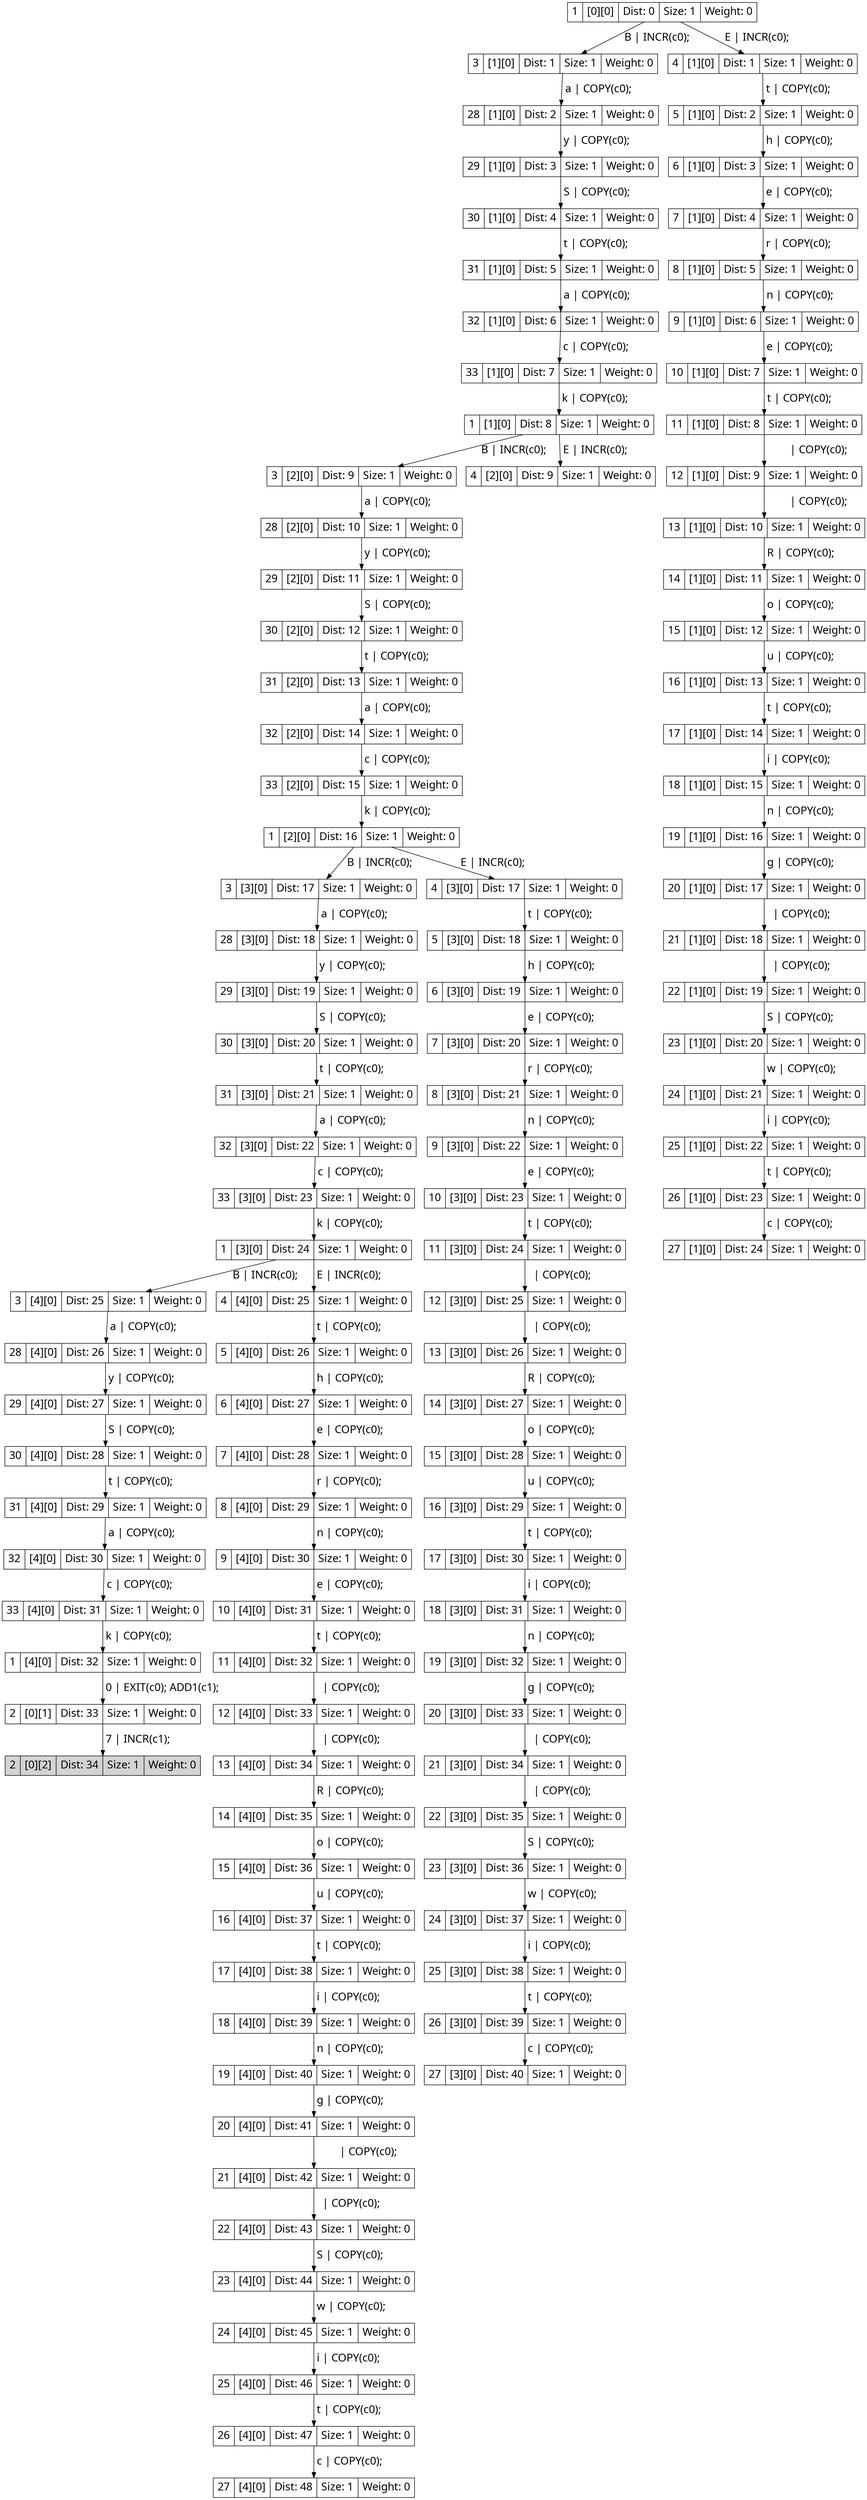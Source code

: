 digraph g{
node[shape=record fontname=Calibri fontsize = 20]
edge[fontname = Calibri fontsize = 20]
0->1[label=" B | INCR(c0); "]
0[label="1 | [0][0] | Dist: 0 | Size: 1 | Weight: 0"]
1[label="3 | [1][0] | Dist: 1 | Size: 1 | Weight: 0"]
0->2[label=" E | INCR(c0); "]
0[label="1 | [0][0] | Dist: 0 | Size: 1 | Weight: 0"]
2[label="4 | [1][0] | Dist: 1 | Size: 1 | Weight: 0"]
1->3[label=" a | COPY(c0); "]
1[label="3 | [1][0] | Dist: 1 | Size: 1 | Weight: 0"]
3[label="28 | [1][0] | Dist: 2 | Size: 1 | Weight: 0"]
3->4[label=" y | COPY(c0); "]
3[label="28 | [1][0] | Dist: 2 | Size: 1 | Weight: 0"]
4[label="29 | [1][0] | Dist: 3 | Size: 1 | Weight: 0"]
4->5[label=" S | COPY(c0); "]
4[label="29 | [1][0] | Dist: 3 | Size: 1 | Weight: 0"]
5[label="30 | [1][0] | Dist: 4 | Size: 1 | Weight: 0"]
5->6[label=" t | COPY(c0); "]
5[label="30 | [1][0] | Dist: 4 | Size: 1 | Weight: 0"]
6[label="31 | [1][0] | Dist: 5 | Size: 1 | Weight: 0"]
6->7[label=" a | COPY(c0); "]
6[label="31 | [1][0] | Dist: 5 | Size: 1 | Weight: 0"]
7[label="32 | [1][0] | Dist: 6 | Size: 1 | Weight: 0"]
7->8[label=" c | COPY(c0); "]
7[label="32 | [1][0] | Dist: 6 | Size: 1 | Weight: 0"]
8[label="33 | [1][0] | Dist: 7 | Size: 1 | Weight: 0"]
8->9[label=" k | COPY(c0); "]
8[label="33 | [1][0] | Dist: 7 | Size: 1 | Weight: 0"]
9[label="1 | [1][0] | Dist: 8 | Size: 1 | Weight: 0"]
9->10[label=" B | INCR(c0); "]
9[label="1 | [1][0] | Dist: 8 | Size: 1 | Weight: 0"]
10[label="3 | [2][0] | Dist: 9 | Size: 1 | Weight: 0"]
9->11[label=" E | INCR(c0); "]
9[label="1 | [1][0] | Dist: 8 | Size: 1 | Weight: 0"]
11[label="4 | [2][0] | Dist: 9 | Size: 1 | Weight: 0"]
10->12[label=" a | COPY(c0); "]
10[label="3 | [2][0] | Dist: 9 | Size: 1 | Weight: 0"]
12[label="28 | [2][0] | Dist: 10 | Size: 1 | Weight: 0"]
12->13[label=" y | COPY(c0); "]
12[label="28 | [2][0] | Dist: 10 | Size: 1 | Weight: 0"]
13[label="29 | [2][0] | Dist: 11 | Size: 1 | Weight: 0"]
13->14[label=" S | COPY(c0); "]
13[label="29 | [2][0] | Dist: 11 | Size: 1 | Weight: 0"]
14[label="30 | [2][0] | Dist: 12 | Size: 1 | Weight: 0"]
14->15[label=" t | COPY(c0); "]
14[label="30 | [2][0] | Dist: 12 | Size: 1 | Weight: 0"]
15[label="31 | [2][0] | Dist: 13 | Size: 1 | Weight: 0"]
15->16[label=" a | COPY(c0); "]
15[label="31 | [2][0] | Dist: 13 | Size: 1 | Weight: 0"]
16[label="32 | [2][0] | Dist: 14 | Size: 1 | Weight: 0"]
16->17[label=" c | COPY(c0); "]
16[label="32 | [2][0] | Dist: 14 | Size: 1 | Weight: 0"]
17[label="33 | [2][0] | Dist: 15 | Size: 1 | Weight: 0"]
17->18[label=" k | COPY(c0); "]
17[label="33 | [2][0] | Dist: 15 | Size: 1 | Weight: 0"]
18[label="1 | [2][0] | Dist: 16 | Size: 1 | Weight: 0"]
18->19[label=" B | INCR(c0); "]
18[label="1 | [2][0] | Dist: 16 | Size: 1 | Weight: 0"]
19[label="3 | [3][0] | Dist: 17 | Size: 1 | Weight: 0"]
18->20[label=" E | INCR(c0); "]
18[label="1 | [2][0] | Dist: 16 | Size: 1 | Weight: 0"]
20[label="4 | [3][0] | Dist: 17 | Size: 1 | Weight: 0"]
19->21[label=" a | COPY(c0); "]
19[label="3 | [3][0] | Dist: 17 | Size: 1 | Weight: 0"]
21[label="28 | [3][0] | Dist: 18 | Size: 1 | Weight: 0"]
21->22[label=" y | COPY(c0); "]
21[label="28 | [3][0] | Dist: 18 | Size: 1 | Weight: 0"]
22[label="29 | [3][0] | Dist: 19 | Size: 1 | Weight: 0"]
22->23[label=" S | COPY(c0); "]
22[label="29 | [3][0] | Dist: 19 | Size: 1 | Weight: 0"]
23[label="30 | [3][0] | Dist: 20 | Size: 1 | Weight: 0"]
23->24[label=" t | COPY(c0); "]
23[label="30 | [3][0] | Dist: 20 | Size: 1 | Weight: 0"]
24[label="31 | [3][0] | Dist: 21 | Size: 1 | Weight: 0"]
24->25[label=" a | COPY(c0); "]
24[label="31 | [3][0] | Dist: 21 | Size: 1 | Weight: 0"]
25[label="32 | [3][0] | Dist: 22 | Size: 1 | Weight: 0"]
25->26[label=" c | COPY(c0); "]
25[label="32 | [3][0] | Dist: 22 | Size: 1 | Weight: 0"]
26[label="33 | [3][0] | Dist: 23 | Size: 1 | Weight: 0"]
26->27[label=" k | COPY(c0); "]
26[label="33 | [3][0] | Dist: 23 | Size: 1 | Weight: 0"]
27[label="1 | [3][0] | Dist: 24 | Size: 1 | Weight: 0"]
27->28[label=" B | INCR(c0); "]
27[label="1 | [3][0] | Dist: 24 | Size: 1 | Weight: 0"]
28[label="3 | [4][0] | Dist: 25 | Size: 1 | Weight: 0"]
27->29[label=" E | INCR(c0); "]
27[label="1 | [3][0] | Dist: 24 | Size: 1 | Weight: 0"]
29[label="4 | [4][0] | Dist: 25 | Size: 1 | Weight: 0"]
28->30[label=" a | COPY(c0); "]
28[label="3 | [4][0] | Dist: 25 | Size: 1 | Weight: 0"]
30[label="28 | [4][0] | Dist: 26 | Size: 1 | Weight: 0"]
30->31[label=" y | COPY(c0); "]
30[label="28 | [4][0] | Dist: 26 | Size: 1 | Weight: 0"]
31[label="29 | [4][0] | Dist: 27 | Size: 1 | Weight: 0"]
31->32[label=" S | COPY(c0); "]
31[label="29 | [4][0] | Dist: 27 | Size: 1 | Weight: 0"]
32[label="30 | [4][0] | Dist: 28 | Size: 1 | Weight: 0"]
32->33[label=" t | COPY(c0); "]
32[label="30 | [4][0] | Dist: 28 | Size: 1 | Weight: 0"]
33[label="31 | [4][0] | Dist: 29 | Size: 1 | Weight: 0"]
33->34[label=" a | COPY(c0); "]
33[label="31 | [4][0] | Dist: 29 | Size: 1 | Weight: 0"]
34[label="32 | [4][0] | Dist: 30 | Size: 1 | Weight: 0"]
34->35[label=" c | COPY(c0); "]
34[label="32 | [4][0] | Dist: 30 | Size: 1 | Weight: 0"]
35[label="33 | [4][0] | Dist: 31 | Size: 1 | Weight: 0"]
35->36[label=" k | COPY(c0); "]
35[label="33 | [4][0] | Dist: 31 | Size: 1 | Weight: 0"]
36[label="1 | [4][0] | Dist: 32 | Size: 1 | Weight: 0"]
36->37[label=" 0 | EXIT(c0); ADD1(c1); "]
36[label="1 | [4][0] | Dist: 32 | Size: 1 | Weight: 0"]
37[label="2 | [0][1] | Dist: 33 | Size: 1 | Weight: 0"]
37->38[label=" 7 | INCR(c1); "]
37[label="2 | [0][1] | Dist: 33 | Size: 1 | Weight: 0"]
38[label="2 | [0][2] | Dist: 34 | Size: 1 | Weight: 0"]
38[fillcolor = lightgrey, style=filled]
2->39[label=" t | COPY(c0); "]
2[label="4 | [1][0] | Dist: 1 | Size: 1 | Weight: 0"]
39[label="5 | [1][0] | Dist: 2 | Size: 1 | Weight: 0"]
39->40[label=" h | COPY(c0); "]
39[label="5 | [1][0] | Dist: 2 | Size: 1 | Weight: 0"]
40[label="6 | [1][0] | Dist: 3 | Size: 1 | Weight: 0"]
40->41[label=" e | COPY(c0); "]
40[label="6 | [1][0] | Dist: 3 | Size: 1 | Weight: 0"]
41[label="7 | [1][0] | Dist: 4 | Size: 1 | Weight: 0"]
41->42[label=" r | COPY(c0); "]
41[label="7 | [1][0] | Dist: 4 | Size: 1 | Weight: 0"]
42[label="8 | [1][0] | Dist: 5 | Size: 1 | Weight: 0"]
42->43[label=" n | COPY(c0); "]
42[label="8 | [1][0] | Dist: 5 | Size: 1 | Weight: 0"]
43[label="9 | [1][0] | Dist: 6 | Size: 1 | Weight: 0"]
43->44[label=" e | COPY(c0); "]
43[label="9 | [1][0] | Dist: 6 | Size: 1 | Weight: 0"]
44[label="10 | [1][0] | Dist: 7 | Size: 1 | Weight: 0"]
44->45[label=" t | COPY(c0); "]
44[label="10 | [1][0] | Dist: 7 | Size: 1 | Weight: 0"]
45[label="11 | [1][0] | Dist: 8 | Size: 1 | Weight: 0"]
45->46[label=" 	 | COPY(c0); "]
45[label="11 | [1][0] | Dist: 8 | Size: 1 | Weight: 0"]
46[label="12 | [1][0] | Dist: 9 | Size: 1 | Weight: 0"]
46->47[label=" 	 | COPY(c0); "]
46[label="12 | [1][0] | Dist: 9 | Size: 1 | Weight: 0"]
47[label="13 | [1][0] | Dist: 10 | Size: 1 | Weight: 0"]
47->48[label=" R | COPY(c0); "]
47[label="13 | [1][0] | Dist: 10 | Size: 1 | Weight: 0"]
48[label="14 | [1][0] | Dist: 11 | Size: 1 | Weight: 0"]
48->49[label=" o | COPY(c0); "]
48[label="14 | [1][0] | Dist: 11 | Size: 1 | Weight: 0"]
49[label="15 | [1][0] | Dist: 12 | Size: 1 | Weight: 0"]
49->50[label=" u | COPY(c0); "]
49[label="15 | [1][0] | Dist: 12 | Size: 1 | Weight: 0"]
50[label="16 | [1][0] | Dist: 13 | Size: 1 | Weight: 0"]
50->51[label=" t | COPY(c0); "]
50[label="16 | [1][0] | Dist: 13 | Size: 1 | Weight: 0"]
51[label="17 | [1][0] | Dist: 14 | Size: 1 | Weight: 0"]
51->52[label=" i | COPY(c0); "]
51[label="17 | [1][0] | Dist: 14 | Size: 1 | Weight: 0"]
52[label="18 | [1][0] | Dist: 15 | Size: 1 | Weight: 0"]
52->53[label=" n | COPY(c0); "]
52[label="18 | [1][0] | Dist: 15 | Size: 1 | Weight: 0"]
53[label="19 | [1][0] | Dist: 16 | Size: 1 | Weight: 0"]
53->54[label=" g | COPY(c0); "]
53[label="19 | [1][0] | Dist: 16 | Size: 1 | Weight: 0"]
54[label="20 | [1][0] | Dist: 17 | Size: 1 | Weight: 0"]
54->55[label="   | COPY(c0); "]
54[label="20 | [1][0] | Dist: 17 | Size: 1 | Weight: 0"]
55[label="21 | [1][0] | Dist: 18 | Size: 1 | Weight: 0"]
55->56[label="   | COPY(c0); "]
55[label="21 | [1][0] | Dist: 18 | Size: 1 | Weight: 0"]
56[label="22 | [1][0] | Dist: 19 | Size: 1 | Weight: 0"]
56->57[label=" S | COPY(c0); "]
56[label="22 | [1][0] | Dist: 19 | Size: 1 | Weight: 0"]
57[label="23 | [1][0] | Dist: 20 | Size: 1 | Weight: 0"]
57->58[label=" w | COPY(c0); "]
57[label="23 | [1][0] | Dist: 20 | Size: 1 | Weight: 0"]
58[label="24 | [1][0] | Dist: 21 | Size: 1 | Weight: 0"]
58->59[label=" i | COPY(c0); "]
58[label="24 | [1][0] | Dist: 21 | Size: 1 | Weight: 0"]
59[label="25 | [1][0] | Dist: 22 | Size: 1 | Weight: 0"]
59->60[label=" t | COPY(c0); "]
59[label="25 | [1][0] | Dist: 22 | Size: 1 | Weight: 0"]
60[label="26 | [1][0] | Dist: 23 | Size: 1 | Weight: 0"]
60->61[label=" c | COPY(c0); "]
60[label="26 | [1][0] | Dist: 23 | Size: 1 | Weight: 0"]
61[label="27 | [1][0] | Dist: 24 | Size: 1 | Weight: 0"]
20->62[label=" t | COPY(c0); "]
20[label="4 | [3][0] | Dist: 17 | Size: 1 | Weight: 0"]
62[label="5 | [3][0] | Dist: 18 | Size: 1 | Weight: 0"]
62->63[label=" h | COPY(c0); "]
62[label="5 | [3][0] | Dist: 18 | Size: 1 | Weight: 0"]
63[label="6 | [3][0] | Dist: 19 | Size: 1 | Weight: 0"]
63->64[label=" e | COPY(c0); "]
63[label="6 | [3][0] | Dist: 19 | Size: 1 | Weight: 0"]
64[label="7 | [3][0] | Dist: 20 | Size: 1 | Weight: 0"]
64->65[label=" r | COPY(c0); "]
64[label="7 | [3][0] | Dist: 20 | Size: 1 | Weight: 0"]
65[label="8 | [3][0] | Dist: 21 | Size: 1 | Weight: 0"]
65->66[label=" n | COPY(c0); "]
65[label="8 | [3][0] | Dist: 21 | Size: 1 | Weight: 0"]
66[label="9 | [3][0] | Dist: 22 | Size: 1 | Weight: 0"]
66->67[label=" e | COPY(c0); "]
66[label="9 | [3][0] | Dist: 22 | Size: 1 | Weight: 0"]
67[label="10 | [3][0] | Dist: 23 | Size: 1 | Weight: 0"]
67->68[label=" t | COPY(c0); "]
67[label="10 | [3][0] | Dist: 23 | Size: 1 | Weight: 0"]
68[label="11 | [3][0] | Dist: 24 | Size: 1 | Weight: 0"]
68->69[label="   | COPY(c0); "]
68[label="11 | [3][0] | Dist: 24 | Size: 1 | Weight: 0"]
69[label="12 | [3][0] | Dist: 25 | Size: 1 | Weight: 0"]
69->70[label="   | COPY(c0); "]
69[label="12 | [3][0] | Dist: 25 | Size: 1 | Weight: 0"]
70[label="13 | [3][0] | Dist: 26 | Size: 1 | Weight: 0"]
70->71[label=" R | COPY(c0); "]
70[label="13 | [3][0] | Dist: 26 | Size: 1 | Weight: 0"]
71[label="14 | [3][0] | Dist: 27 | Size: 1 | Weight: 0"]
71->72[label=" o | COPY(c0); "]
71[label="14 | [3][0] | Dist: 27 | Size: 1 | Weight: 0"]
72[label="15 | [3][0] | Dist: 28 | Size: 1 | Weight: 0"]
72->73[label=" u | COPY(c0); "]
72[label="15 | [3][0] | Dist: 28 | Size: 1 | Weight: 0"]
73[label="16 | [3][0] | Dist: 29 | Size: 1 | Weight: 0"]
73->74[label=" t | COPY(c0); "]
73[label="16 | [3][0] | Dist: 29 | Size: 1 | Weight: 0"]
74[label="17 | [3][0] | Dist: 30 | Size: 1 | Weight: 0"]
74->75[label=" i | COPY(c0); "]
74[label="17 | [3][0] | Dist: 30 | Size: 1 | Weight: 0"]
75[label="18 | [3][0] | Dist: 31 | Size: 1 | Weight: 0"]
75->76[label=" n | COPY(c0); "]
75[label="18 | [3][0] | Dist: 31 | Size: 1 | Weight: 0"]
76[label="19 | [3][0] | Dist: 32 | Size: 1 | Weight: 0"]
76->77[label=" g | COPY(c0); "]
76[label="19 | [3][0] | Dist: 32 | Size: 1 | Weight: 0"]
77[label="20 | [3][0] | Dist: 33 | Size: 1 | Weight: 0"]
77->78[label="   | COPY(c0); "]
77[label="20 | [3][0] | Dist: 33 | Size: 1 | Weight: 0"]
78[label="21 | [3][0] | Dist: 34 | Size: 1 | Weight: 0"]
78->79[label="   | COPY(c0); "]
78[label="21 | [3][0] | Dist: 34 | Size: 1 | Weight: 0"]
79[label="22 | [3][0] | Dist: 35 | Size: 1 | Weight: 0"]
79->80[label=" S | COPY(c0); "]
79[label="22 | [3][0] | Dist: 35 | Size: 1 | Weight: 0"]
80[label="23 | [3][0] | Dist: 36 | Size: 1 | Weight: 0"]
80->81[label=" w | COPY(c0); "]
80[label="23 | [3][0] | Dist: 36 | Size: 1 | Weight: 0"]
81[label="24 | [3][0] | Dist: 37 | Size: 1 | Weight: 0"]
81->82[label=" i | COPY(c0); "]
81[label="24 | [3][0] | Dist: 37 | Size: 1 | Weight: 0"]
82[label="25 | [3][0] | Dist: 38 | Size: 1 | Weight: 0"]
82->83[label=" t | COPY(c0); "]
82[label="25 | [3][0] | Dist: 38 | Size: 1 | Weight: 0"]
83[label="26 | [3][0] | Dist: 39 | Size: 1 | Weight: 0"]
83->84[label=" c | COPY(c0); "]
83[label="26 | [3][0] | Dist: 39 | Size: 1 | Weight: 0"]
84[label="27 | [3][0] | Dist: 40 | Size: 1 | Weight: 0"]
29->85[label=" t | COPY(c0); "]
29[label="4 | [4][0] | Dist: 25 | Size: 1 | Weight: 0"]
85[label="5 | [4][0] | Dist: 26 | Size: 1 | Weight: 0"]
85->86[label=" h | COPY(c0); "]
85[label="5 | [4][0] | Dist: 26 | Size: 1 | Weight: 0"]
86[label="6 | [4][0] | Dist: 27 | Size: 1 | Weight: 0"]
86->87[label=" e | COPY(c0); "]
86[label="6 | [4][0] | Dist: 27 | Size: 1 | Weight: 0"]
87[label="7 | [4][0] | Dist: 28 | Size: 1 | Weight: 0"]
87->88[label=" r | COPY(c0); "]
87[label="7 | [4][0] | Dist: 28 | Size: 1 | Weight: 0"]
88[label="8 | [4][0] | Dist: 29 | Size: 1 | Weight: 0"]
88->89[label=" n | COPY(c0); "]
88[label="8 | [4][0] | Dist: 29 | Size: 1 | Weight: 0"]
89[label="9 | [4][0] | Dist: 30 | Size: 1 | Weight: 0"]
89->90[label=" e | COPY(c0); "]
89[label="9 | [4][0] | Dist: 30 | Size: 1 | Weight: 0"]
90[label="10 | [4][0] | Dist: 31 | Size: 1 | Weight: 0"]
90->91[label=" t | COPY(c0); "]
90[label="10 | [4][0] | Dist: 31 | Size: 1 | Weight: 0"]
91[label="11 | [4][0] | Dist: 32 | Size: 1 | Weight: 0"]
91->92[label="   | COPY(c0); "]
91[label="11 | [4][0] | Dist: 32 | Size: 1 | Weight: 0"]
92[label="12 | [4][0] | Dist: 33 | Size: 1 | Weight: 0"]
92->93[label="   | COPY(c0); "]
92[label="12 | [4][0] | Dist: 33 | Size: 1 | Weight: 0"]
93[label="13 | [4][0] | Dist: 34 | Size: 1 | Weight: 0"]
93->94[label=" R | COPY(c0); "]
93[label="13 | [4][0] | Dist: 34 | Size: 1 | Weight: 0"]
94[label="14 | [4][0] | Dist: 35 | Size: 1 | Weight: 0"]
94->95[label=" o | COPY(c0); "]
94[label="14 | [4][0] | Dist: 35 | Size: 1 | Weight: 0"]
95[label="15 | [4][0] | Dist: 36 | Size: 1 | Weight: 0"]
95->96[label=" u | COPY(c0); "]
95[label="15 | [4][0] | Dist: 36 | Size: 1 | Weight: 0"]
96[label="16 | [4][0] | Dist: 37 | Size: 1 | Weight: 0"]
96->97[label=" t | COPY(c0); "]
96[label="16 | [4][0] | Dist: 37 | Size: 1 | Weight: 0"]
97[label="17 | [4][0] | Dist: 38 | Size: 1 | Weight: 0"]
97->98[label=" i | COPY(c0); "]
97[label="17 | [4][0] | Dist: 38 | Size: 1 | Weight: 0"]
98[label="18 | [4][0] | Dist: 39 | Size: 1 | Weight: 0"]
98->99[label=" n | COPY(c0); "]
98[label="18 | [4][0] | Dist: 39 | Size: 1 | Weight: 0"]
99[label="19 | [4][0] | Dist: 40 | Size: 1 | Weight: 0"]
99->100[label=" g | COPY(c0); "]
99[label="19 | [4][0] | Dist: 40 | Size: 1 | Weight: 0"]
100[label="20 | [4][0] | Dist: 41 | Size: 1 | Weight: 0"]
100->101[label=" 	 | COPY(c0); "]
100[label="20 | [4][0] | Dist: 41 | Size: 1 | Weight: 0"]
101[label="21 | [4][0] | Dist: 42 | Size: 1 | Weight: 0"]
101->102[label="   | COPY(c0); "]
101[label="21 | [4][0] | Dist: 42 | Size: 1 | Weight: 0"]
102[label="22 | [4][0] | Dist: 43 | Size: 1 | Weight: 0"]
102->103[label=" S | COPY(c0); "]
102[label="22 | [4][0] | Dist: 43 | Size: 1 | Weight: 0"]
103[label="23 | [4][0] | Dist: 44 | Size: 1 | Weight: 0"]
103->104[label=" w | COPY(c0); "]
103[label="23 | [4][0] | Dist: 44 | Size: 1 | Weight: 0"]
104[label="24 | [4][0] | Dist: 45 | Size: 1 | Weight: 0"]
104->105[label=" i | COPY(c0); "]
104[label="24 | [4][0] | Dist: 45 | Size: 1 | Weight: 0"]
105[label="25 | [4][0] | Dist: 46 | Size: 1 | Weight: 0"]
105->106[label=" t | COPY(c0); "]
105[label="25 | [4][0] | Dist: 46 | Size: 1 | Weight: 0"]
106[label="26 | [4][0] | Dist: 47 | Size: 1 | Weight: 0"]
106->107[label=" c | COPY(c0); "]
106[label="26 | [4][0] | Dist: 47 | Size: 1 | Weight: 0"]
107[label="27 | [4][0] | Dist: 48 | Size: 1 | Weight: 0"]}
